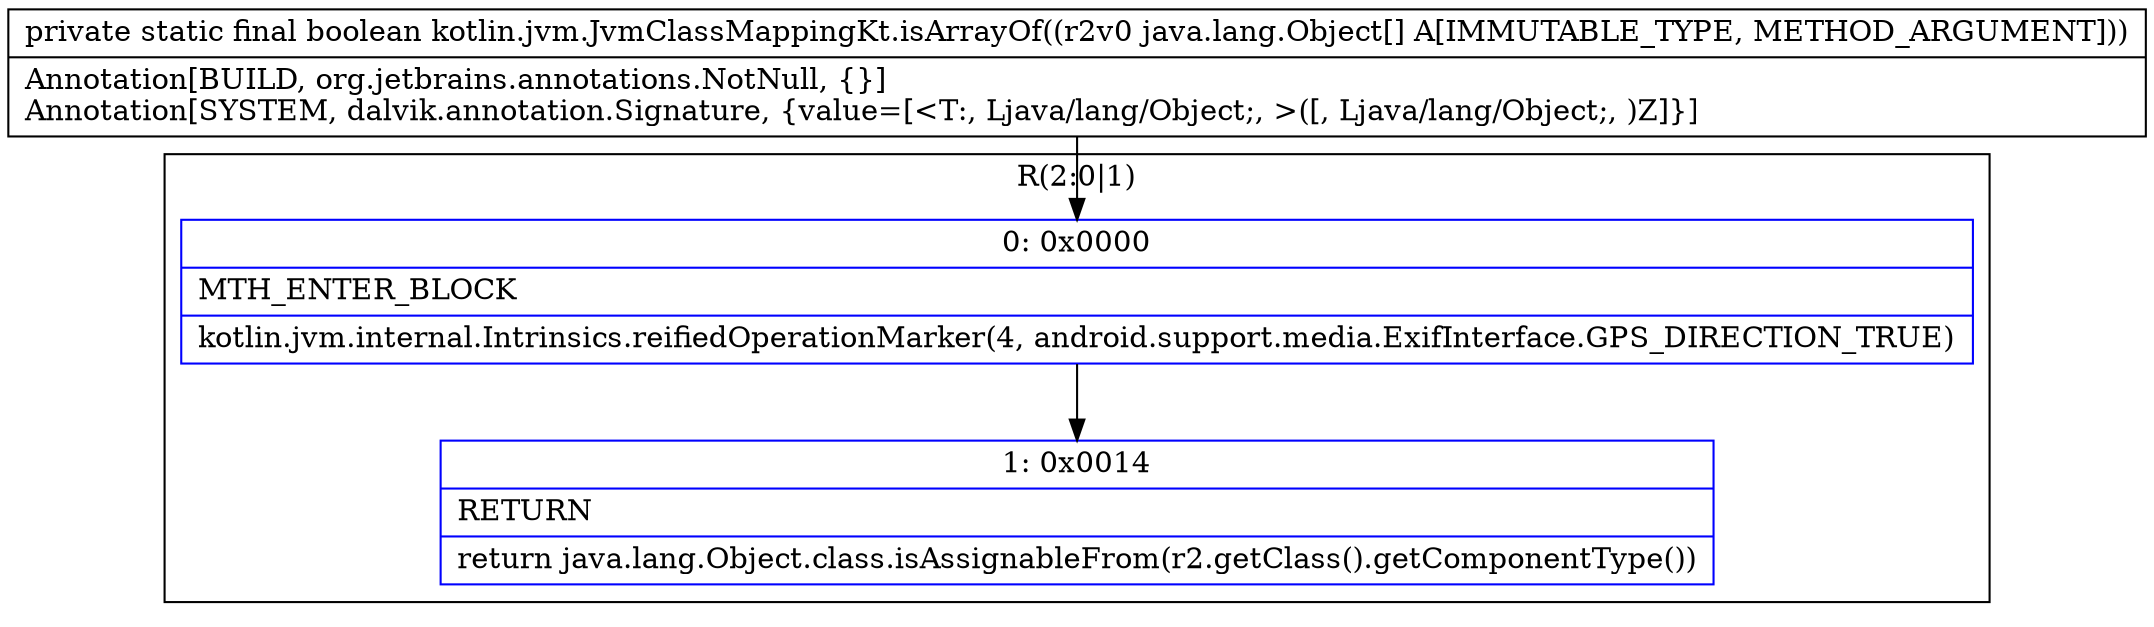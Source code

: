 digraph "CFG forkotlin.jvm.JvmClassMappingKt.isArrayOf([Ljava\/lang\/Object;)Z" {
subgraph cluster_Region_1917360429 {
label = "R(2:0|1)";
node [shape=record,color=blue];
Node_0 [shape=record,label="{0\:\ 0x0000|MTH_ENTER_BLOCK\l|kotlin.jvm.internal.Intrinsics.reifiedOperationMarker(4, android.support.media.ExifInterface.GPS_DIRECTION_TRUE)\l}"];
Node_1 [shape=record,label="{1\:\ 0x0014|RETURN\l|return java.lang.Object.class.isAssignableFrom(r2.getClass().getComponentType())\l}"];
}
MethodNode[shape=record,label="{private static final boolean kotlin.jvm.JvmClassMappingKt.isArrayOf((r2v0 java.lang.Object[] A[IMMUTABLE_TYPE, METHOD_ARGUMENT]))  | Annotation[BUILD, org.jetbrains.annotations.NotNull, \{\}]\lAnnotation[SYSTEM, dalvik.annotation.Signature, \{value=[\<T:, Ljava\/lang\/Object;, \>([, Ljava\/lang\/Object;, )Z]\}]\l}"];
MethodNode -> Node_0;
Node_0 -> Node_1;
}

